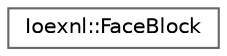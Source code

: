 digraph "Graphical Class Hierarchy"
{
 // INTERACTIVE_SVG=YES
 // LATEX_PDF_SIZE
  bgcolor="transparent";
  edge [fontname=Helvetica,fontsize=10,labelfontname=Helvetica,labelfontsize=10];
  node [fontname=Helvetica,fontsize=10,shape=box,height=0.2,width=0.4];
  rankdir="LR";
  Node0 [id="Node000000",label="Ioexnl::FaceBlock",height=0.2,width=0.4,color="grey40", fillcolor="white", style="filled",URL="$structIoexnl_1_1FaceBlock.html",tooltip=" "];
}
